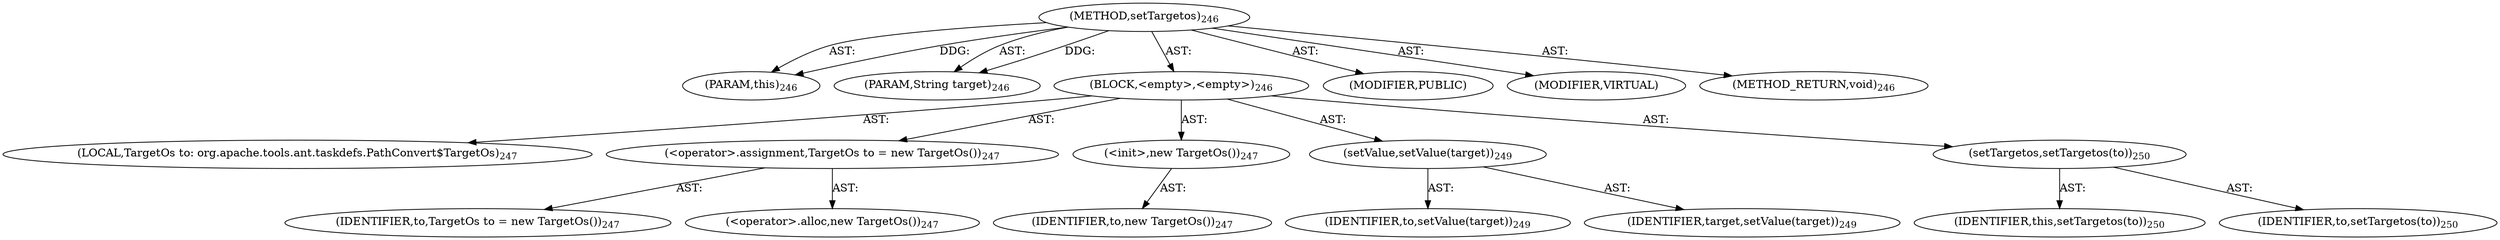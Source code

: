 digraph "setTargetos" {  
"111669149705" [label = <(METHOD,setTargetos)<SUB>246</SUB>> ]
"115964116997" [label = <(PARAM,this)<SUB>246</SUB>> ]
"115964117009" [label = <(PARAM,String target)<SUB>246</SUB>> ]
"25769803792" [label = <(BLOCK,&lt;empty&gt;,&lt;empty&gt;)<SUB>246</SUB>> ]
"94489280517" [label = <(LOCAL,TargetOs to: org.apache.tools.ant.taskdefs.PathConvert$TargetOs)<SUB>247</SUB>> ]
"30064771161" [label = <(&lt;operator&gt;.assignment,TargetOs to = new TargetOs())<SUB>247</SUB>> ]
"68719476807" [label = <(IDENTIFIER,to,TargetOs to = new TargetOs())<SUB>247</SUB>> ]
"30064771162" [label = <(&lt;operator&gt;.alloc,new TargetOs())<SUB>247</SUB>> ]
"30064771163" [label = <(&lt;init&gt;,new TargetOs())<SUB>247</SUB>> ]
"68719476808" [label = <(IDENTIFIER,to,new TargetOs())<SUB>247</SUB>> ]
"30064771164" [label = <(setValue,setValue(target))<SUB>249</SUB>> ]
"68719476809" [label = <(IDENTIFIER,to,setValue(target))<SUB>249</SUB>> ]
"68719476810" [label = <(IDENTIFIER,target,setValue(target))<SUB>249</SUB>> ]
"30064771165" [label = <(setTargetos,setTargetos(to))<SUB>250</SUB>> ]
"68719476743" [label = <(IDENTIFIER,this,setTargetos(to))<SUB>250</SUB>> ]
"68719476811" [label = <(IDENTIFIER,to,setTargetos(to))<SUB>250</SUB>> ]
"133143986208" [label = <(MODIFIER,PUBLIC)> ]
"133143986209" [label = <(MODIFIER,VIRTUAL)> ]
"128849018889" [label = <(METHOD_RETURN,void)<SUB>246</SUB>> ]
  "111669149705" -> "115964116997"  [ label = "AST: "] 
  "111669149705" -> "115964117009"  [ label = "AST: "] 
  "111669149705" -> "25769803792"  [ label = "AST: "] 
  "111669149705" -> "133143986208"  [ label = "AST: "] 
  "111669149705" -> "133143986209"  [ label = "AST: "] 
  "111669149705" -> "128849018889"  [ label = "AST: "] 
  "25769803792" -> "94489280517"  [ label = "AST: "] 
  "25769803792" -> "30064771161"  [ label = "AST: "] 
  "25769803792" -> "30064771163"  [ label = "AST: "] 
  "25769803792" -> "30064771164"  [ label = "AST: "] 
  "25769803792" -> "30064771165"  [ label = "AST: "] 
  "30064771161" -> "68719476807"  [ label = "AST: "] 
  "30064771161" -> "30064771162"  [ label = "AST: "] 
  "30064771163" -> "68719476808"  [ label = "AST: "] 
  "30064771164" -> "68719476809"  [ label = "AST: "] 
  "30064771164" -> "68719476810"  [ label = "AST: "] 
  "30064771165" -> "68719476743"  [ label = "AST: "] 
  "30064771165" -> "68719476811"  [ label = "AST: "] 
  "111669149705" -> "115964116997"  [ label = "DDG: "] 
  "111669149705" -> "115964117009"  [ label = "DDG: "] 
}
